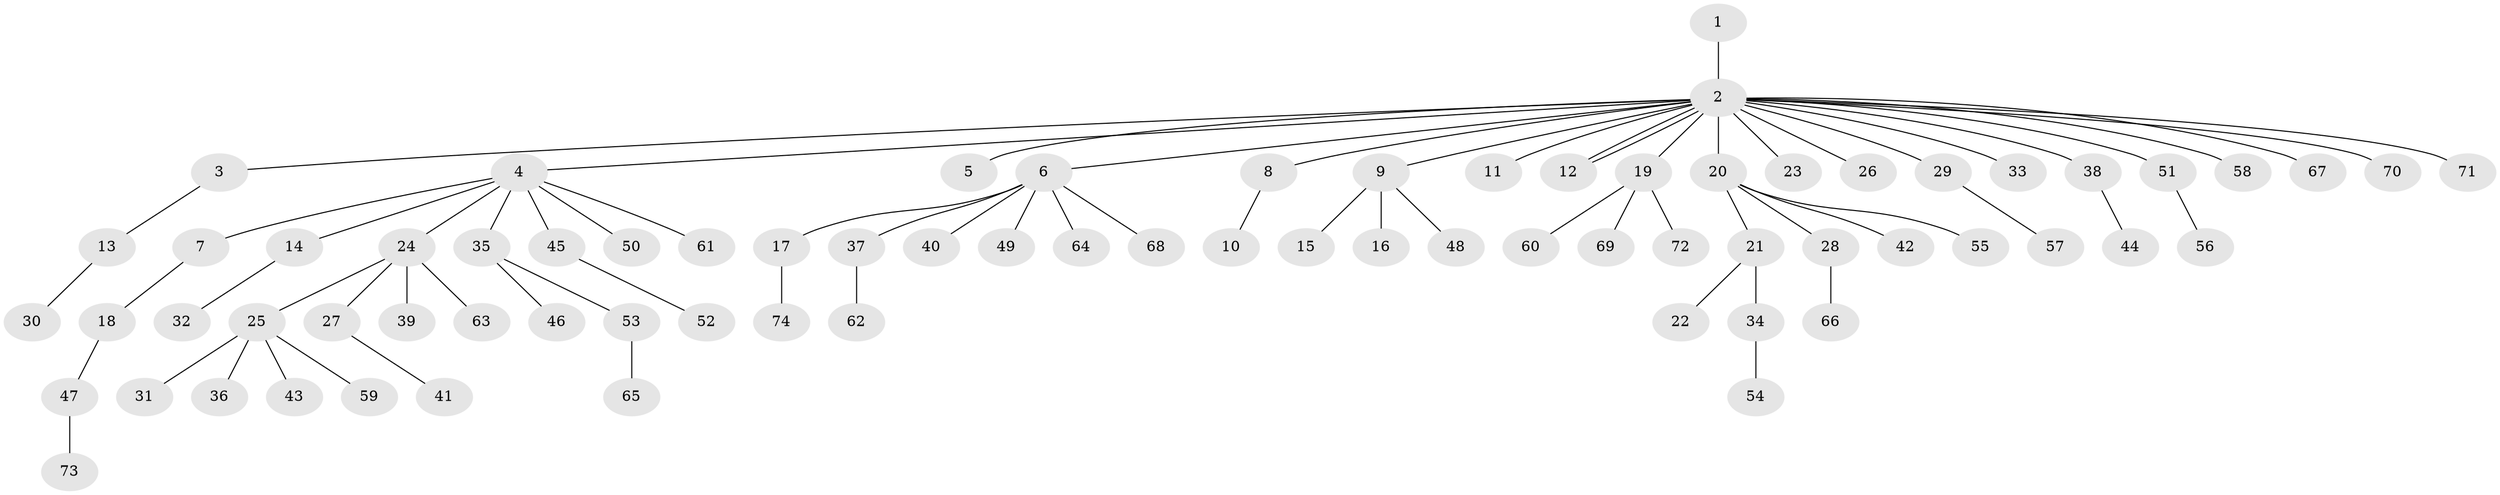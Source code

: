 // coarse degree distribution, {2: 0.05405405405405406, 1: 0.7837837837837838, 3: 0.08108108108108109, 6: 0.02702702702702703, 19: 0.02702702702702703, 5: 0.02702702702702703}
// Generated by graph-tools (version 1.1) at 2025/36/03/04/25 23:36:38]
// undirected, 74 vertices, 74 edges
graph export_dot {
  node [color=gray90,style=filled];
  1;
  2;
  3;
  4;
  5;
  6;
  7;
  8;
  9;
  10;
  11;
  12;
  13;
  14;
  15;
  16;
  17;
  18;
  19;
  20;
  21;
  22;
  23;
  24;
  25;
  26;
  27;
  28;
  29;
  30;
  31;
  32;
  33;
  34;
  35;
  36;
  37;
  38;
  39;
  40;
  41;
  42;
  43;
  44;
  45;
  46;
  47;
  48;
  49;
  50;
  51;
  52;
  53;
  54;
  55;
  56;
  57;
  58;
  59;
  60;
  61;
  62;
  63;
  64;
  65;
  66;
  67;
  68;
  69;
  70;
  71;
  72;
  73;
  74;
  1 -- 2;
  2 -- 3;
  2 -- 4;
  2 -- 5;
  2 -- 6;
  2 -- 8;
  2 -- 9;
  2 -- 11;
  2 -- 12;
  2 -- 12;
  2 -- 19;
  2 -- 20;
  2 -- 23;
  2 -- 26;
  2 -- 29;
  2 -- 33;
  2 -- 38;
  2 -- 51;
  2 -- 58;
  2 -- 67;
  2 -- 70;
  2 -- 71;
  3 -- 13;
  4 -- 7;
  4 -- 14;
  4 -- 24;
  4 -- 35;
  4 -- 45;
  4 -- 50;
  4 -- 61;
  6 -- 17;
  6 -- 37;
  6 -- 40;
  6 -- 49;
  6 -- 64;
  6 -- 68;
  7 -- 18;
  8 -- 10;
  9 -- 15;
  9 -- 16;
  9 -- 48;
  13 -- 30;
  14 -- 32;
  17 -- 74;
  18 -- 47;
  19 -- 60;
  19 -- 69;
  19 -- 72;
  20 -- 21;
  20 -- 28;
  20 -- 42;
  20 -- 55;
  21 -- 22;
  21 -- 34;
  24 -- 25;
  24 -- 27;
  24 -- 39;
  24 -- 63;
  25 -- 31;
  25 -- 36;
  25 -- 43;
  25 -- 59;
  27 -- 41;
  28 -- 66;
  29 -- 57;
  34 -- 54;
  35 -- 46;
  35 -- 53;
  37 -- 62;
  38 -- 44;
  45 -- 52;
  47 -- 73;
  51 -- 56;
  53 -- 65;
}
